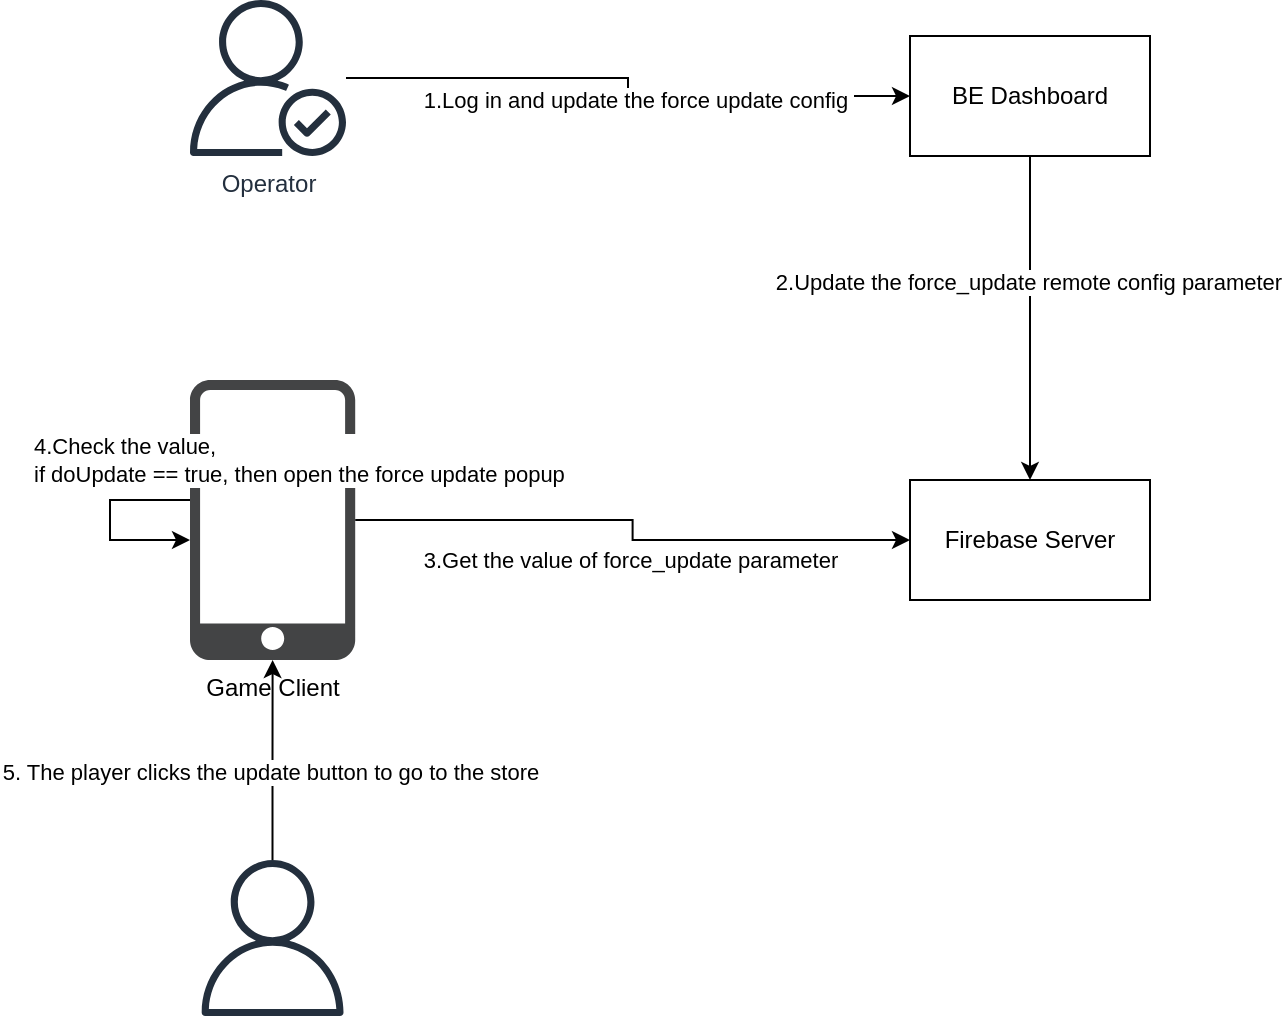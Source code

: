 <mxfile version="26.0.5">
  <diagram name="Page-1" id="oLe4ay734A5Wx68TA8hW">
    <mxGraphModel dx="954" dy="559" grid="1" gridSize="10" guides="1" tooltips="1" connect="1" arrows="1" fold="1" page="1" pageScale="1" pageWidth="827" pageHeight="1169" math="0" shadow="0">
      <root>
        <mxCell id="0" />
        <mxCell id="1" parent="0" />
        <mxCell id="AhviKRiUWXPr5EEYWYBn-9" style="edgeStyle=orthogonalEdgeStyle;rounded=0;orthogonalLoop=1;jettySize=auto;html=1;" edge="1" parent="1" source="AhviKRiUWXPr5EEYWYBn-1" target="AhviKRiUWXPr5EEYWYBn-2">
          <mxGeometry relative="1" as="geometry" />
        </mxCell>
        <mxCell id="AhviKRiUWXPr5EEYWYBn-10" value="2.Update the force_update remote config parameter" style="edgeLabel;html=1;align=center;verticalAlign=middle;resizable=0;points=[];" vertex="1" connectable="0" parent="AhviKRiUWXPr5EEYWYBn-9">
          <mxGeometry x="-0.222" y="-1" relative="1" as="geometry">
            <mxPoint as="offset" />
          </mxGeometry>
        </mxCell>
        <mxCell id="AhviKRiUWXPr5EEYWYBn-1" value="BE Dashboard" style="rounded=0;whiteSpace=wrap;html=1;" vertex="1" parent="1">
          <mxGeometry x="500" y="148" width="120" height="60" as="geometry" />
        </mxCell>
        <mxCell id="AhviKRiUWXPr5EEYWYBn-2" value="Firebase Server" style="rounded=0;whiteSpace=wrap;html=1;" vertex="1" parent="1">
          <mxGeometry x="500" y="370" width="120" height="60" as="geometry" />
        </mxCell>
        <mxCell id="AhviKRiUWXPr5EEYWYBn-11" style="edgeStyle=orthogonalEdgeStyle;rounded=0;orthogonalLoop=1;jettySize=auto;html=1;entryX=0;entryY=0.5;entryDx=0;entryDy=0;" edge="1" parent="1" source="AhviKRiUWXPr5EEYWYBn-4" target="AhviKRiUWXPr5EEYWYBn-2">
          <mxGeometry relative="1" as="geometry" />
        </mxCell>
        <mxCell id="AhviKRiUWXPr5EEYWYBn-12" value="3.Get the value of force_update parameter" style="edgeLabel;html=1;align=center;verticalAlign=middle;resizable=0;points=[];" vertex="1" connectable="0" parent="AhviKRiUWXPr5EEYWYBn-11">
          <mxGeometry x="-0.364" relative="1" as="geometry">
            <mxPoint x="46" y="20" as="offset" />
          </mxGeometry>
        </mxCell>
        <mxCell id="AhviKRiUWXPr5EEYWYBn-4" value="Game Client" style="sketch=0;pointerEvents=1;shadow=0;dashed=0;html=1;strokeColor=none;fillColor=#434445;aspect=fixed;labelPosition=center;verticalLabelPosition=bottom;verticalAlign=top;align=center;outlineConnect=0;shape=mxgraph.vvd.phone;" vertex="1" parent="1">
          <mxGeometry x="140" y="320" width="82.6" height="140" as="geometry" />
        </mxCell>
        <mxCell id="AhviKRiUWXPr5EEYWYBn-7" value="" style="edgeStyle=orthogonalEdgeStyle;rounded=0;orthogonalLoop=1;jettySize=auto;html=1;" edge="1" parent="1" source="AhviKRiUWXPr5EEYWYBn-5" target="AhviKRiUWXPr5EEYWYBn-1">
          <mxGeometry relative="1" as="geometry">
            <mxPoint x="277" y="169" as="targetPoint" />
          </mxGeometry>
        </mxCell>
        <mxCell id="AhviKRiUWXPr5EEYWYBn-8" value="1.Log in and update the force update config&amp;nbsp;" style="edgeLabel;html=1;align=center;verticalAlign=middle;resizable=0;points=[];" vertex="1" connectable="0" parent="AhviKRiUWXPr5EEYWYBn-7">
          <mxGeometry x="0.065" y="-2" relative="1" as="geometry">
            <mxPoint as="offset" />
          </mxGeometry>
        </mxCell>
        <mxCell id="AhviKRiUWXPr5EEYWYBn-5" value="Operator" style="sketch=0;outlineConnect=0;fontColor=#232F3E;gradientColor=none;fillColor=#232F3D;strokeColor=none;dashed=0;verticalLabelPosition=bottom;verticalAlign=top;align=center;html=1;fontSize=12;fontStyle=0;aspect=fixed;pointerEvents=1;shape=mxgraph.aws4.authenticated_user;" vertex="1" parent="1">
          <mxGeometry x="140" y="130" width="78" height="78" as="geometry" />
        </mxCell>
        <mxCell id="AhviKRiUWXPr5EEYWYBn-13" style="edgeStyle=orthogonalEdgeStyle;rounded=0;orthogonalLoop=1;jettySize=auto;html=1;" edge="1" parent="1" source="AhviKRiUWXPr5EEYWYBn-4" target="AhviKRiUWXPr5EEYWYBn-4">
          <mxGeometry relative="1" as="geometry">
            <Array as="points">
              <mxPoint x="100" y="380" />
            </Array>
          </mxGeometry>
        </mxCell>
        <mxCell id="AhviKRiUWXPr5EEYWYBn-14" value="4.Check the value,&amp;nbsp;&lt;div&gt;if doUpdate == true, then open the force update popup&amp;nbsp;&lt;/div&gt;" style="edgeLabel;html=1;align=left;verticalAlign=middle;resizable=0;points=[];" vertex="1" connectable="0" parent="AhviKRiUWXPr5EEYWYBn-13">
          <mxGeometry x="-0.64" relative="1" as="geometry">
            <mxPoint x="-62" y="-20" as="offset" />
          </mxGeometry>
        </mxCell>
        <mxCell id="AhviKRiUWXPr5EEYWYBn-17" style="edgeStyle=orthogonalEdgeStyle;rounded=0;orthogonalLoop=1;jettySize=auto;html=1;" edge="1" parent="1" source="AhviKRiUWXPr5EEYWYBn-16" target="AhviKRiUWXPr5EEYWYBn-4">
          <mxGeometry relative="1" as="geometry" />
        </mxCell>
        <mxCell id="AhviKRiUWXPr5EEYWYBn-18" value="5. The player clicks the update button to go to the store" style="edgeLabel;html=1;align=center;verticalAlign=middle;resizable=0;points=[];" vertex="1" connectable="0" parent="AhviKRiUWXPr5EEYWYBn-17">
          <mxGeometry x="-0.12" y="2" relative="1" as="geometry">
            <mxPoint as="offset" />
          </mxGeometry>
        </mxCell>
        <mxCell id="AhviKRiUWXPr5EEYWYBn-16" value="" style="sketch=0;outlineConnect=0;fontColor=#232F3E;gradientColor=none;fillColor=#232F3D;strokeColor=none;dashed=0;verticalLabelPosition=bottom;verticalAlign=top;align=center;html=1;fontSize=12;fontStyle=0;aspect=fixed;pointerEvents=1;shape=mxgraph.aws4.user;" vertex="1" parent="1">
          <mxGeometry x="142.3" y="560" width="78" height="78" as="geometry" />
        </mxCell>
      </root>
    </mxGraphModel>
  </diagram>
</mxfile>
